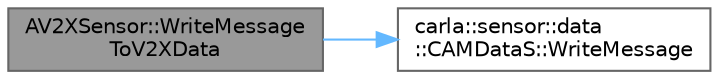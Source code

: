 digraph "AV2XSensor::WriteMessageToV2XData"
{
 // INTERACTIVE_SVG=YES
 // LATEX_PDF_SIZE
  bgcolor="transparent";
  edge [fontname=Helvetica,fontsize=10,labelfontname=Helvetica,labelfontsize=10];
  node [fontname=Helvetica,fontsize=10,shape=box,height=0.2,width=0.4];
  rankdir="LR";
  Node1 [id="Node000001",label="AV2XSensor::WriteMessage\lToV2XData",height=0.2,width=0.4,color="gray40", fillcolor="grey60", style="filled", fontcolor="black",tooltip=" "];
  Node1 -> Node2 [id="edge1_Node000001_Node000002",color="steelblue1",style="solid",tooltip=" "];
  Node2 [id="Node000002",label="carla::sensor::data\l::CAMDataS::WriteMessage",height=0.2,width=0.4,color="grey40", fillcolor="white", style="filled",URL="$d6/d97/classcarla_1_1sensor_1_1data_1_1CAMDataS.html#a13bbca197a27b561765ca6cff3c88dcf",tooltip=" "];
}
